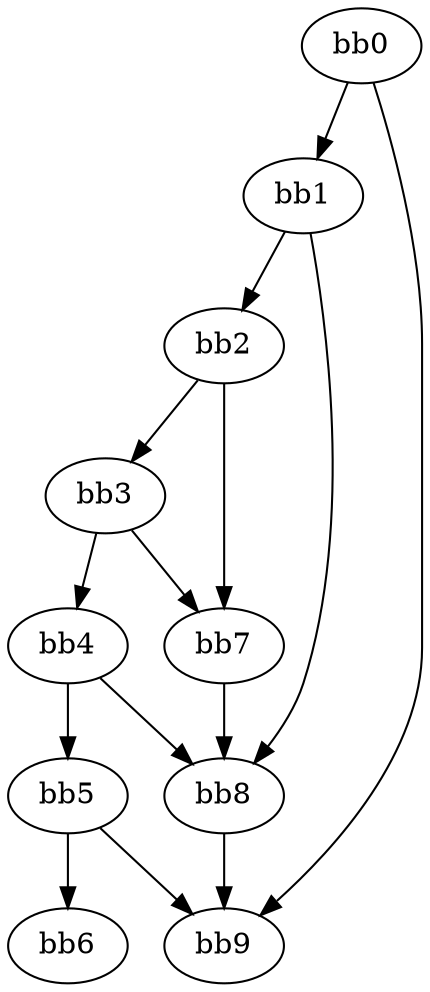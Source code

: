 digraph {
    0 [ label = "bb0\l" ]
    1 [ label = "bb1\l" ]
    2 [ label = "bb2\l" ]
    3 [ label = "bb3\l" ]
    4 [ label = "bb4\l" ]
    5 [ label = "bb5\l" ]
    6 [ label = "bb6\l" ]
    7 [ label = "bb7\l" ]
    8 [ label = "bb8\l" ]
    9 [ label = "bb9\l" ]
    0 -> 1 [ ]
    0 -> 9 [ ]
    1 -> 2 [ ]
    1 -> 8 [ ]
    2 -> 3 [ ]
    2 -> 7 [ ]
    3 -> 4 [ ]
    3 -> 7 [ ]
    4 -> 5 [ ]
    4 -> 8 [ ]
    5 -> 6 [ ]
    5 -> 9 [ ]
    7 -> 8 [ ]
    8 -> 9 [ ]
}

